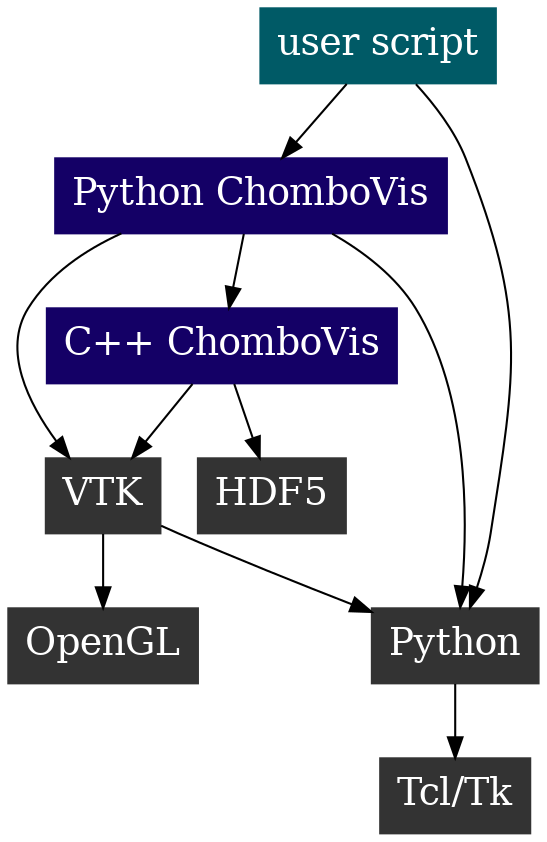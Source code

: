 digraph big_picture {
    "user script" [color=".52 1.0 0.4", style=filled, fontcolor=white, shape=box, fontsize=18];
    "Python ChomboVis" [color=".70 1.0 0.4", style=filled, fontcolor=white, shape=box, fontsize=18];
    "C++ ChomboVis" [color=".70 1.0 0.4", style=filled, fontcolor=white, shape=box, fontsize=18];
    VTK [color="0 0 0.2", style=filled, fontcolor=white, shape=box, fontsize=18];
    "Tcl/Tk" [color="0 0 0.2", style=filled, fontcolor=white, shape=box, fontsize=18];
    Python [color="0 0 0.2", style=filled, fontcolor=white, shape=box, fontsize=18];
    HDF5 [color="0 0 0.2", style=filled, fontcolor=white, shape=box, fontsize=18];
    OpenGL [color="0 0 0.2", style=filled, fontcolor=white, shape=box, fontsize=18];

    "user script" -> {"Python ChomboVis" Python}
    "Python ChomboVis" -> {"C++ ChomboVis" VTK Python}
    "C++ ChomboVis" -> {VTK HDF5}
    VTK -> {OpenGL Python}
    Python -> {"Tcl/Tk"}
}
